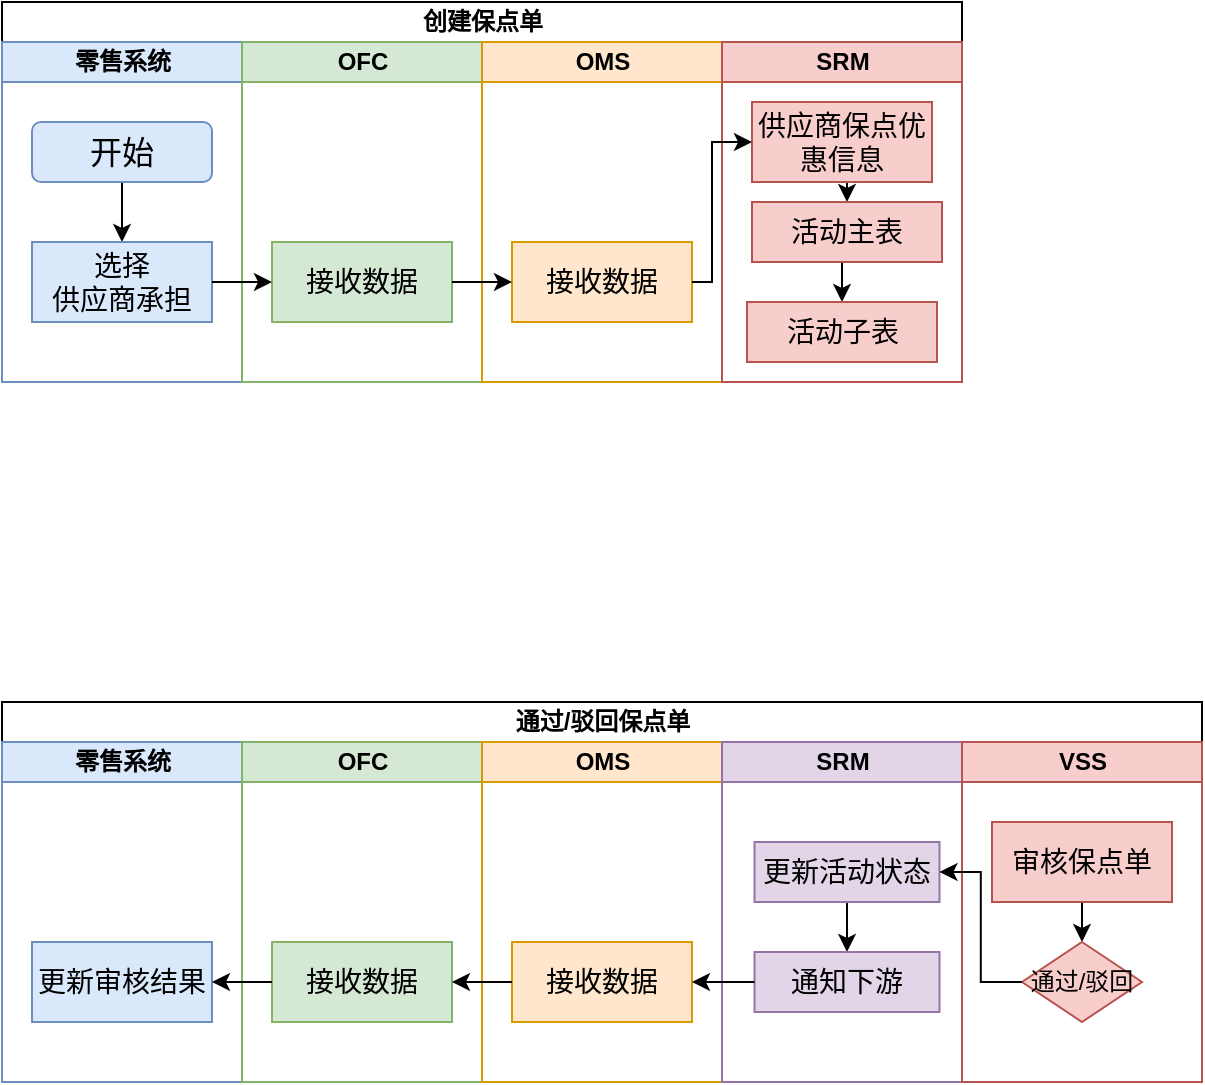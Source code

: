 <mxfile version="22.1.3" type="github">
  <diagram name="第 1 页" id="w1vq6Upd6r6xi0LEZnEr">
    <mxGraphModel dx="792" dy="439" grid="1" gridSize="10" guides="1" tooltips="1" connect="1" arrows="1" fold="1" page="1" pageScale="1" pageWidth="827" pageHeight="1169" math="0" shadow="0">
      <root>
        <mxCell id="0" />
        <mxCell id="1" parent="0" />
        <mxCell id="Tw3LLWzdlx8d3jvECWK7-5" value="创建保点单" style="swimlane;childLayout=stackLayout;resizeParent=1;resizeParentMax=0;startSize=20;html=1;" parent="1" vertex="1">
          <mxGeometry x="250.0" y="280" width="480" height="190" as="geometry" />
        </mxCell>
        <mxCell id="Tw3LLWzdlx8d3jvECWK7-6" value="零售系统" style="swimlane;startSize=20;html=1;fillColor=#dae8fc;strokeColor=#6c8ebf;" parent="Tw3LLWzdlx8d3jvECWK7-5" vertex="1">
          <mxGeometry y="20" width="120" height="170" as="geometry" />
        </mxCell>
        <mxCell id="Tw3LLWzdlx8d3jvECWK7-15" style="edgeStyle=orthogonalEdgeStyle;rounded=0;orthogonalLoop=1;jettySize=auto;html=1;exitX=0.5;exitY=1;exitDx=0;exitDy=0;entryX=0.5;entryY=0;entryDx=0;entryDy=0;" parent="Tw3LLWzdlx8d3jvECWK7-6" source="Tw3LLWzdlx8d3jvECWK7-10" target="Tw3LLWzdlx8d3jvECWK7-11" edge="1">
          <mxGeometry relative="1" as="geometry" />
        </mxCell>
        <mxCell id="Tw3LLWzdlx8d3jvECWK7-10" value="&lt;font style=&quot;font-size: 16px;&quot;&gt;开始&lt;/font&gt;" style="rounded=1;whiteSpace=wrap;html=1;fillColor=#dae8fc;strokeColor=#6c8ebf;" parent="Tw3LLWzdlx8d3jvECWK7-6" vertex="1">
          <mxGeometry x="15" y="40" width="90" height="30" as="geometry" />
        </mxCell>
        <mxCell id="Tw3LLWzdlx8d3jvECWK7-11" value="&lt;font style=&quot;font-size: 14px;&quot;&gt;选择&lt;br&gt;供应商承担&lt;/font&gt;" style="rounded=0;whiteSpace=wrap;html=1;fillColor=#dae8fc;strokeColor=#6c8ebf;" parent="Tw3LLWzdlx8d3jvECWK7-6" vertex="1">
          <mxGeometry x="15" y="100" width="90" height="40" as="geometry" />
        </mxCell>
        <mxCell id="Tw3LLWzdlx8d3jvECWK7-7" value="OFC" style="swimlane;startSize=20;html=1;fillColor=#d5e8d4;strokeColor=#82b366;" parent="Tw3LLWzdlx8d3jvECWK7-5" vertex="1">
          <mxGeometry x="120" y="20" width="120" height="170" as="geometry" />
        </mxCell>
        <mxCell id="Tw3LLWzdlx8d3jvECWK7-12" value="&lt;span style=&quot;font-size: 14px;&quot;&gt;接收数据&lt;/span&gt;" style="rounded=0;whiteSpace=wrap;html=1;fillColor=#d5e8d4;strokeColor=#82b366;" parent="Tw3LLWzdlx8d3jvECWK7-7" vertex="1">
          <mxGeometry x="15" y="100" width="90" height="40" as="geometry" />
        </mxCell>
        <mxCell id="Tw3LLWzdlx8d3jvECWK7-8" value="OMS" style="swimlane;startSize=20;html=1;fillColor=#ffe6cc;strokeColor=#d79b00;" parent="Tw3LLWzdlx8d3jvECWK7-5" vertex="1">
          <mxGeometry x="240" y="20" width="120" height="170" as="geometry" />
        </mxCell>
        <mxCell id="Tw3LLWzdlx8d3jvECWK7-13" value="&lt;span style=&quot;font-size: 14px;&quot;&gt;接收数据&lt;/span&gt;" style="rounded=0;whiteSpace=wrap;html=1;fillColor=#ffe6cc;strokeColor=#d79b00;" parent="Tw3LLWzdlx8d3jvECWK7-8" vertex="1">
          <mxGeometry x="15" y="100" width="90" height="40" as="geometry" />
        </mxCell>
        <mxCell id="Tw3LLWzdlx8d3jvECWK7-19" value="SRM" style="swimlane;startSize=20;html=1;fillColor=#f8cecc;strokeColor=#b85450;" parent="Tw3LLWzdlx8d3jvECWK7-5" vertex="1">
          <mxGeometry x="360" y="20" width="120" height="170" as="geometry" />
        </mxCell>
        <mxCell id="Ofajfuxz6T54fhWEDpyB-4" style="edgeStyle=orthogonalEdgeStyle;rounded=0;orthogonalLoop=1;jettySize=auto;html=1;exitX=0.5;exitY=1;exitDx=0;exitDy=0;entryX=0.5;entryY=0;entryDx=0;entryDy=0;" edge="1" parent="Tw3LLWzdlx8d3jvECWK7-19" source="Tw3LLWzdlx8d3jvECWK7-20" target="Ofajfuxz6T54fhWEDpyB-1">
          <mxGeometry relative="1" as="geometry" />
        </mxCell>
        <mxCell id="Tw3LLWzdlx8d3jvECWK7-20" value="&lt;span style=&quot;font-size: 14px;&quot;&gt;供应商保点优惠信息&lt;/span&gt;" style="rounded=0;whiteSpace=wrap;html=1;fillColor=#f8cecc;strokeColor=#b85450;" parent="Tw3LLWzdlx8d3jvECWK7-19" vertex="1">
          <mxGeometry x="15" y="30" width="90" height="40" as="geometry" />
        </mxCell>
        <mxCell id="Ofajfuxz6T54fhWEDpyB-5" style="edgeStyle=orthogonalEdgeStyle;rounded=0;orthogonalLoop=1;jettySize=auto;html=1;exitX=0.5;exitY=1;exitDx=0;exitDy=0;entryX=0.5;entryY=0;entryDx=0;entryDy=0;" edge="1" parent="Tw3LLWzdlx8d3jvECWK7-19" source="Ofajfuxz6T54fhWEDpyB-1" target="Ofajfuxz6T54fhWEDpyB-2">
          <mxGeometry relative="1" as="geometry" />
        </mxCell>
        <mxCell id="Ofajfuxz6T54fhWEDpyB-1" value="&lt;span style=&quot;font-size: 14px;&quot;&gt;活动主表&lt;/span&gt;" style="rounded=0;whiteSpace=wrap;html=1;fillColor=#f8cecc;strokeColor=#b85450;" vertex="1" parent="Tw3LLWzdlx8d3jvECWK7-19">
          <mxGeometry x="15" y="80" width="95" height="30" as="geometry" />
        </mxCell>
        <mxCell id="Ofajfuxz6T54fhWEDpyB-2" value="&lt;span style=&quot;font-size: 14px;&quot;&gt;活动子表&lt;/span&gt;" style="rounded=0;whiteSpace=wrap;html=1;fillColor=#f8cecc;strokeColor=#b85450;" vertex="1" parent="Tw3LLWzdlx8d3jvECWK7-19">
          <mxGeometry x="12.5" y="130" width="95" height="30" as="geometry" />
        </mxCell>
        <mxCell id="Tw3LLWzdlx8d3jvECWK7-16" style="edgeStyle=orthogonalEdgeStyle;rounded=0;orthogonalLoop=1;jettySize=auto;html=1;exitX=1;exitY=0.5;exitDx=0;exitDy=0;" parent="Tw3LLWzdlx8d3jvECWK7-5" source="Tw3LLWzdlx8d3jvECWK7-11" target="Tw3LLWzdlx8d3jvECWK7-12" edge="1">
          <mxGeometry relative="1" as="geometry" />
        </mxCell>
        <mxCell id="Tw3LLWzdlx8d3jvECWK7-17" style="edgeStyle=orthogonalEdgeStyle;rounded=0;orthogonalLoop=1;jettySize=auto;html=1;exitX=1;exitY=0.5;exitDx=0;exitDy=0;" parent="Tw3LLWzdlx8d3jvECWK7-5" source="Tw3LLWzdlx8d3jvECWK7-12" target="Tw3LLWzdlx8d3jvECWK7-13" edge="1">
          <mxGeometry relative="1" as="geometry" />
        </mxCell>
        <mxCell id="Ofajfuxz6T54fhWEDpyB-6" style="edgeStyle=orthogonalEdgeStyle;rounded=0;orthogonalLoop=1;jettySize=auto;html=1;exitX=1;exitY=0.5;exitDx=0;exitDy=0;entryX=0;entryY=0.5;entryDx=0;entryDy=0;" edge="1" parent="Tw3LLWzdlx8d3jvECWK7-5" source="Tw3LLWzdlx8d3jvECWK7-13" target="Tw3LLWzdlx8d3jvECWK7-20">
          <mxGeometry relative="1" as="geometry">
            <Array as="points">
              <mxPoint x="355" y="140" />
              <mxPoint x="355" y="70" />
            </Array>
          </mxGeometry>
        </mxCell>
        <mxCell id="Tw3LLWzdlx8d3jvECWK7-22" value="通过/驳回保点单" style="swimlane;childLayout=stackLayout;resizeParent=1;resizeParentMax=0;startSize=20;html=1;" parent="1" vertex="1">
          <mxGeometry x="250.0" y="630" width="600" height="190" as="geometry" />
        </mxCell>
        <mxCell id="Tw3LLWzdlx8d3jvECWK7-23" value="零售系统" style="swimlane;startSize=20;html=1;fillColor=#dae8fc;strokeColor=#6c8ebf;" parent="Tw3LLWzdlx8d3jvECWK7-22" vertex="1">
          <mxGeometry y="20" width="120" height="170" as="geometry" />
        </mxCell>
        <mxCell id="Tw3LLWzdlx8d3jvECWK7-44" value="&lt;span style=&quot;font-size: 14px;&quot;&gt;更新审核结果&lt;/span&gt;" style="rounded=0;whiteSpace=wrap;html=1;fillColor=#dae8fc;strokeColor=#6c8ebf;" parent="Tw3LLWzdlx8d3jvECWK7-23" vertex="1">
          <mxGeometry x="15" y="100" width="90" height="40" as="geometry" />
        </mxCell>
        <mxCell id="Tw3LLWzdlx8d3jvECWK7-27" value="OFC" style="swimlane;startSize=20;html=1;fillColor=#d5e8d4;strokeColor=#82b366;" parent="Tw3LLWzdlx8d3jvECWK7-22" vertex="1">
          <mxGeometry x="120" y="20" width="120" height="170" as="geometry" />
        </mxCell>
        <mxCell id="Tw3LLWzdlx8d3jvECWK7-43" value="&lt;span style=&quot;font-size: 14px;&quot;&gt;接收数据&lt;/span&gt;" style="rounded=0;whiteSpace=wrap;html=1;fillColor=#d5e8d4;strokeColor=#82b366;" parent="Tw3LLWzdlx8d3jvECWK7-27" vertex="1">
          <mxGeometry x="15" y="100" width="90" height="40" as="geometry" />
        </mxCell>
        <mxCell id="Tw3LLWzdlx8d3jvECWK7-29" value="OMS" style="swimlane;startSize=20;html=1;fillColor=#ffe6cc;strokeColor=#d79b00;" parent="Tw3LLWzdlx8d3jvECWK7-22" vertex="1">
          <mxGeometry x="240" y="20" width="120" height="170" as="geometry" />
        </mxCell>
        <mxCell id="Tw3LLWzdlx8d3jvECWK7-42" value="&lt;span style=&quot;font-size: 14px;&quot;&gt;接收数据&lt;/span&gt;" style="rounded=0;whiteSpace=wrap;html=1;fillColor=#ffe6cc;strokeColor=#d79b00;" parent="Tw3LLWzdlx8d3jvECWK7-29" vertex="1">
          <mxGeometry x="15" y="100" width="90" height="40" as="geometry" />
        </mxCell>
        <mxCell id="Tw3LLWzdlx8d3jvECWK7-31" value="SRM" style="swimlane;startSize=20;html=1;fillColor=#e1d5e7;strokeColor=#9673a6;" parent="Tw3LLWzdlx8d3jvECWK7-22" vertex="1">
          <mxGeometry x="360" y="20" width="120" height="170" as="geometry" />
        </mxCell>
        <mxCell id="Ofajfuxz6T54fhWEDpyB-14" style="edgeStyle=orthogonalEdgeStyle;rounded=0;orthogonalLoop=1;jettySize=auto;html=1;exitX=0.5;exitY=1;exitDx=0;exitDy=0;entryX=0.5;entryY=0;entryDx=0;entryDy=0;" edge="1" parent="Tw3LLWzdlx8d3jvECWK7-31" source="Ofajfuxz6T54fhWEDpyB-11" target="Ofajfuxz6T54fhWEDpyB-12">
          <mxGeometry relative="1" as="geometry" />
        </mxCell>
        <mxCell id="Ofajfuxz6T54fhWEDpyB-11" value="&lt;span style=&quot;font-size: 14px;&quot;&gt;更新活动状态&lt;/span&gt;" style="rounded=0;whiteSpace=wrap;html=1;fillColor=#e1d5e7;strokeColor=#9673a6;" vertex="1" parent="Tw3LLWzdlx8d3jvECWK7-31">
          <mxGeometry x="16.25" y="50" width="92.5" height="30" as="geometry" />
        </mxCell>
        <mxCell id="Ofajfuxz6T54fhWEDpyB-12" value="&lt;span style=&quot;font-size: 14px;&quot;&gt;通知下游&lt;/span&gt;" style="rounded=0;whiteSpace=wrap;html=1;fillColor=#e1d5e7;strokeColor=#9673a6;" vertex="1" parent="Tw3LLWzdlx8d3jvECWK7-31">
          <mxGeometry x="16.25" y="105" width="92.5" height="30" as="geometry" />
        </mxCell>
        <mxCell id="Ofajfuxz6T54fhWEDpyB-7" value="VSS" style="swimlane;startSize=20;html=1;fillColor=#f8cecc;strokeColor=#b85450;" vertex="1" parent="Tw3LLWzdlx8d3jvECWK7-22">
          <mxGeometry x="480" y="20" width="120" height="170" as="geometry" />
        </mxCell>
        <mxCell id="Ofajfuxz6T54fhWEDpyB-8" style="edgeStyle=orthogonalEdgeStyle;rounded=0;orthogonalLoop=1;jettySize=auto;html=1;exitX=0.5;exitY=1;exitDx=0;exitDy=0;entryX=0.5;entryY=0;entryDx=0;entryDy=0;" edge="1" parent="Ofajfuxz6T54fhWEDpyB-7" source="Ofajfuxz6T54fhWEDpyB-9" target="Ofajfuxz6T54fhWEDpyB-10">
          <mxGeometry relative="1" as="geometry" />
        </mxCell>
        <mxCell id="Ofajfuxz6T54fhWEDpyB-9" value="&lt;span style=&quot;font-size: 14px;&quot;&gt;审核保点单&lt;/span&gt;" style="rounded=0;whiteSpace=wrap;html=1;fillColor=#f8cecc;strokeColor=#b85450;" vertex="1" parent="Ofajfuxz6T54fhWEDpyB-7">
          <mxGeometry x="15" y="40" width="90" height="40" as="geometry" />
        </mxCell>
        <mxCell id="Ofajfuxz6T54fhWEDpyB-10" value="通过/驳回" style="rhombus;whiteSpace=wrap;html=1;fillColor=#f8cecc;strokeColor=#b85450;" vertex="1" parent="Ofajfuxz6T54fhWEDpyB-7">
          <mxGeometry x="30" y="100" width="60" height="40" as="geometry" />
        </mxCell>
        <mxCell id="Tw3LLWzdlx8d3jvECWK7-47" style="edgeStyle=orthogonalEdgeStyle;rounded=0;orthogonalLoop=1;jettySize=auto;html=1;exitX=0;exitY=0.5;exitDx=0;exitDy=0;" parent="Tw3LLWzdlx8d3jvECWK7-22" source="Tw3LLWzdlx8d3jvECWK7-42" target="Tw3LLWzdlx8d3jvECWK7-43" edge="1">
          <mxGeometry relative="1" as="geometry" />
        </mxCell>
        <mxCell id="Tw3LLWzdlx8d3jvECWK7-48" style="edgeStyle=orthogonalEdgeStyle;rounded=0;orthogonalLoop=1;jettySize=auto;html=1;exitX=0;exitY=0.5;exitDx=0;exitDy=0;" parent="Tw3LLWzdlx8d3jvECWK7-22" source="Tw3LLWzdlx8d3jvECWK7-43" target="Tw3LLWzdlx8d3jvECWK7-44" edge="1">
          <mxGeometry relative="1" as="geometry" />
        </mxCell>
        <mxCell id="Ofajfuxz6T54fhWEDpyB-13" style="edgeStyle=orthogonalEdgeStyle;rounded=0;orthogonalLoop=1;jettySize=auto;html=1;exitX=0;exitY=0.5;exitDx=0;exitDy=0;entryX=1;entryY=0.5;entryDx=0;entryDy=0;" edge="1" parent="Tw3LLWzdlx8d3jvECWK7-22" source="Ofajfuxz6T54fhWEDpyB-10" target="Ofajfuxz6T54fhWEDpyB-11">
          <mxGeometry relative="1" as="geometry" />
        </mxCell>
        <mxCell id="Ofajfuxz6T54fhWEDpyB-15" style="edgeStyle=orthogonalEdgeStyle;rounded=0;orthogonalLoop=1;jettySize=auto;html=1;exitX=0;exitY=0.5;exitDx=0;exitDy=0;" edge="1" parent="Tw3LLWzdlx8d3jvECWK7-22" source="Ofajfuxz6T54fhWEDpyB-12" target="Tw3LLWzdlx8d3jvECWK7-42">
          <mxGeometry relative="1" as="geometry" />
        </mxCell>
      </root>
    </mxGraphModel>
  </diagram>
</mxfile>
